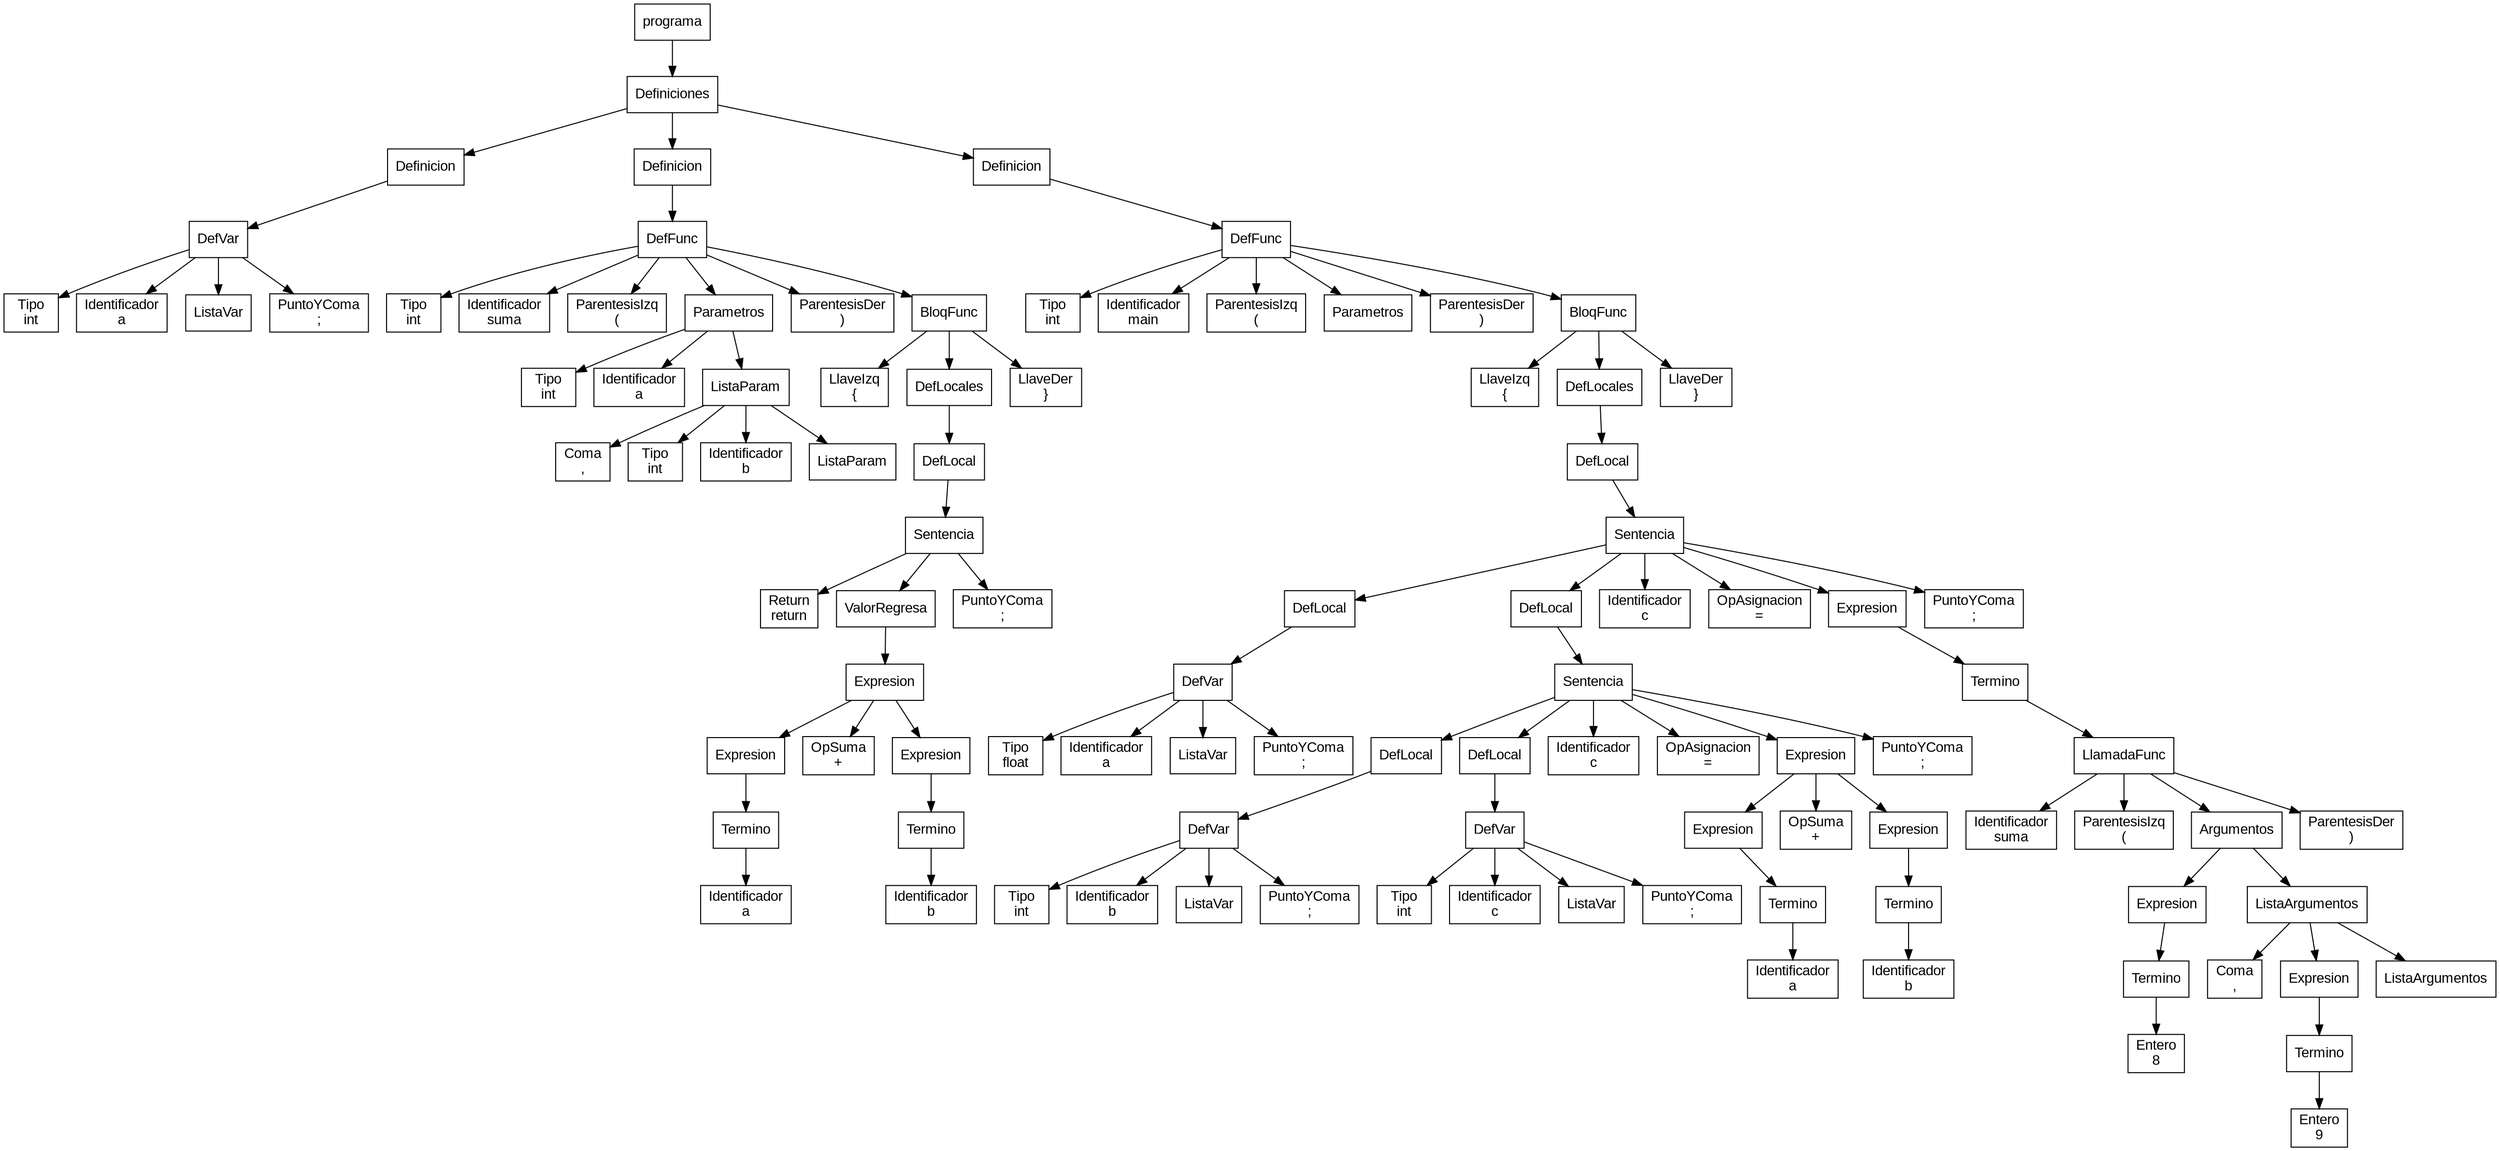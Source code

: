 digraph AST {
  node [shape=box, fontname="Arial"];
  rankdir=TB;
  n0 [label="programa"];
  n1 [label="Definiciones"];
  n2 [label="Definicion"];
  n3 [label="DefVar"];
  n4 [label="Tipo\nint"];
  n3 -> n4;
  n5 [label="Identificador\na"];
  n3 -> n5;
  n6 [label="ListaVar"];
  n3 -> n6;
  n7 [label="PuntoYComa\n;"];
  n3 -> n7;
  n2 -> n3;
  n1 -> n2;
  n8 [label="Definicion"];
  n9 [label="DefFunc"];
  n10 [label="Tipo\nint"];
  n9 -> n10;
  n11 [label="Identificador\nsuma"];
  n9 -> n11;
  n12 [label="ParentesisIzq\n("];
  n9 -> n12;
  n13 [label="Parametros"];
  n14 [label="Tipo\nint"];
  n13 -> n14;
  n15 [label="Identificador\na"];
  n13 -> n15;
  n16 [label="ListaParam"];
  n17 [label="Coma\n,"];
  n16 -> n17;
  n18 [label="Tipo\nint"];
  n16 -> n18;
  n19 [label="Identificador\nb"];
  n16 -> n19;
  n20 [label="ListaParam"];
  n16 -> n20;
  n13 -> n16;
  n9 -> n13;
  n21 [label="ParentesisDer\n)"];
  n9 -> n21;
  n22 [label="BloqFunc"];
  n23 [label="LlaveIzq\n{"];
  n22 -> n23;
  n24 [label="DefLocales"];
  n25 [label="DefLocal"];
  n26 [label="Sentencia"];
  n27 [label="Return\nreturn"];
  n26 -> n27;
  n28 [label="ValorRegresa"];
  n29 [label="Expresion"];
  n30 [label="Expresion"];
  n31 [label="Termino"];
  n32 [label="Identificador\na"];
  n31 -> n32;
  n30 -> n31;
  n29 -> n30;
  n33 [label="OpSuma\n+"];
  n29 -> n33;
  n34 [label="Expresion"];
  n35 [label="Termino"];
  n36 [label="Identificador\nb"];
  n35 -> n36;
  n34 -> n35;
  n29 -> n34;
  n28 -> n29;
  n26 -> n28;
  n37 [label="PuntoYComa\n;"];
  n26 -> n37;
  n25 -> n26;
  n24 -> n25;
  n22 -> n24;
  n38 [label="LlaveDer\n}"];
  n22 -> n38;
  n9 -> n22;
  n8 -> n9;
  n1 -> n8;
  n39 [label="Definicion"];
  n40 [label="DefFunc"];
  n41 [label="Tipo\nint"];
  n40 -> n41;
  n42 [label="Identificador\nmain"];
  n40 -> n42;
  n43 [label="ParentesisIzq\n("];
  n40 -> n43;
  n44 [label="Parametros"];
  n40 -> n44;
  n45 [label="ParentesisDer\n)"];
  n40 -> n45;
  n46 [label="BloqFunc"];
  n47 [label="LlaveIzq\n{"];
  n46 -> n47;
  n48 [label="DefLocales"];
  n49 [label="DefLocal"];
  n50 [label="Sentencia"];
  n51 [label="DefLocal"];
  n52 [label="DefVar"];
  n53 [label="Tipo\nfloat"];
  n52 -> n53;
  n54 [label="Identificador\na"];
  n52 -> n54;
  n55 [label="ListaVar"];
  n52 -> n55;
  n56 [label="PuntoYComa\n;"];
  n52 -> n56;
  n51 -> n52;
  n50 -> n51;
  n57 [label="DefLocal"];
  n58 [label="Sentencia"];
  n59 [label="DefLocal"];
  n60 [label="DefVar"];
  n61 [label="Tipo\nint"];
  n60 -> n61;
  n62 [label="Identificador\nb"];
  n60 -> n62;
  n63 [label="ListaVar"];
  n60 -> n63;
  n64 [label="PuntoYComa\n;"];
  n60 -> n64;
  n59 -> n60;
  n58 -> n59;
  n65 [label="DefLocal"];
  n66 [label="DefVar"];
  n67 [label="Tipo\nint"];
  n66 -> n67;
  n68 [label="Identificador\nc"];
  n66 -> n68;
  n69 [label="ListaVar"];
  n66 -> n69;
  n70 [label="PuntoYComa\n;"];
  n66 -> n70;
  n65 -> n66;
  n58 -> n65;
  n71 [label="Identificador\nc"];
  n58 -> n71;
  n72 [label="OpAsignacion\n="];
  n58 -> n72;
  n73 [label="Expresion"];
  n74 [label="Expresion"];
  n75 [label="Termino"];
  n76 [label="Identificador\na"];
  n75 -> n76;
  n74 -> n75;
  n73 -> n74;
  n77 [label="OpSuma\n+"];
  n73 -> n77;
  n78 [label="Expresion"];
  n79 [label="Termino"];
  n80 [label="Identificador\nb"];
  n79 -> n80;
  n78 -> n79;
  n73 -> n78;
  n58 -> n73;
  n81 [label="PuntoYComa\n;"];
  n58 -> n81;
  n57 -> n58;
  n50 -> n57;
  n82 [label="Identificador\nc"];
  n50 -> n82;
  n83 [label="OpAsignacion\n="];
  n50 -> n83;
  n84 [label="Expresion"];
  n85 [label="Termino"];
  n86 [label="LlamadaFunc"];
  n87 [label="Identificador\nsuma"];
  n86 -> n87;
  n88 [label="ParentesisIzq\n("];
  n86 -> n88;
  n89 [label="Argumentos"];
  n90 [label="Expresion"];
  n91 [label="Termino"];
  n92 [label="Entero\n8"];
  n91 -> n92;
  n90 -> n91;
  n89 -> n90;
  n93 [label="ListaArgumentos"];
  n94 [label="Coma\n,"];
  n93 -> n94;
  n95 [label="Expresion"];
  n96 [label="Termino"];
  n97 [label="Entero\n9"];
  n96 -> n97;
  n95 -> n96;
  n93 -> n95;
  n98 [label="ListaArgumentos"];
  n93 -> n98;
  n89 -> n93;
  n86 -> n89;
  n99 [label="ParentesisDer\n)"];
  n86 -> n99;
  n85 -> n86;
  n84 -> n85;
  n50 -> n84;
  n100 [label="PuntoYComa\n;"];
  n50 -> n100;
  n49 -> n50;
  n48 -> n49;
  n46 -> n48;
  n101 [label="LlaveDer\n}"];
  n46 -> n101;
  n40 -> n46;
  n39 -> n40;
  n1 -> n39;
  n0 -> n1;
}